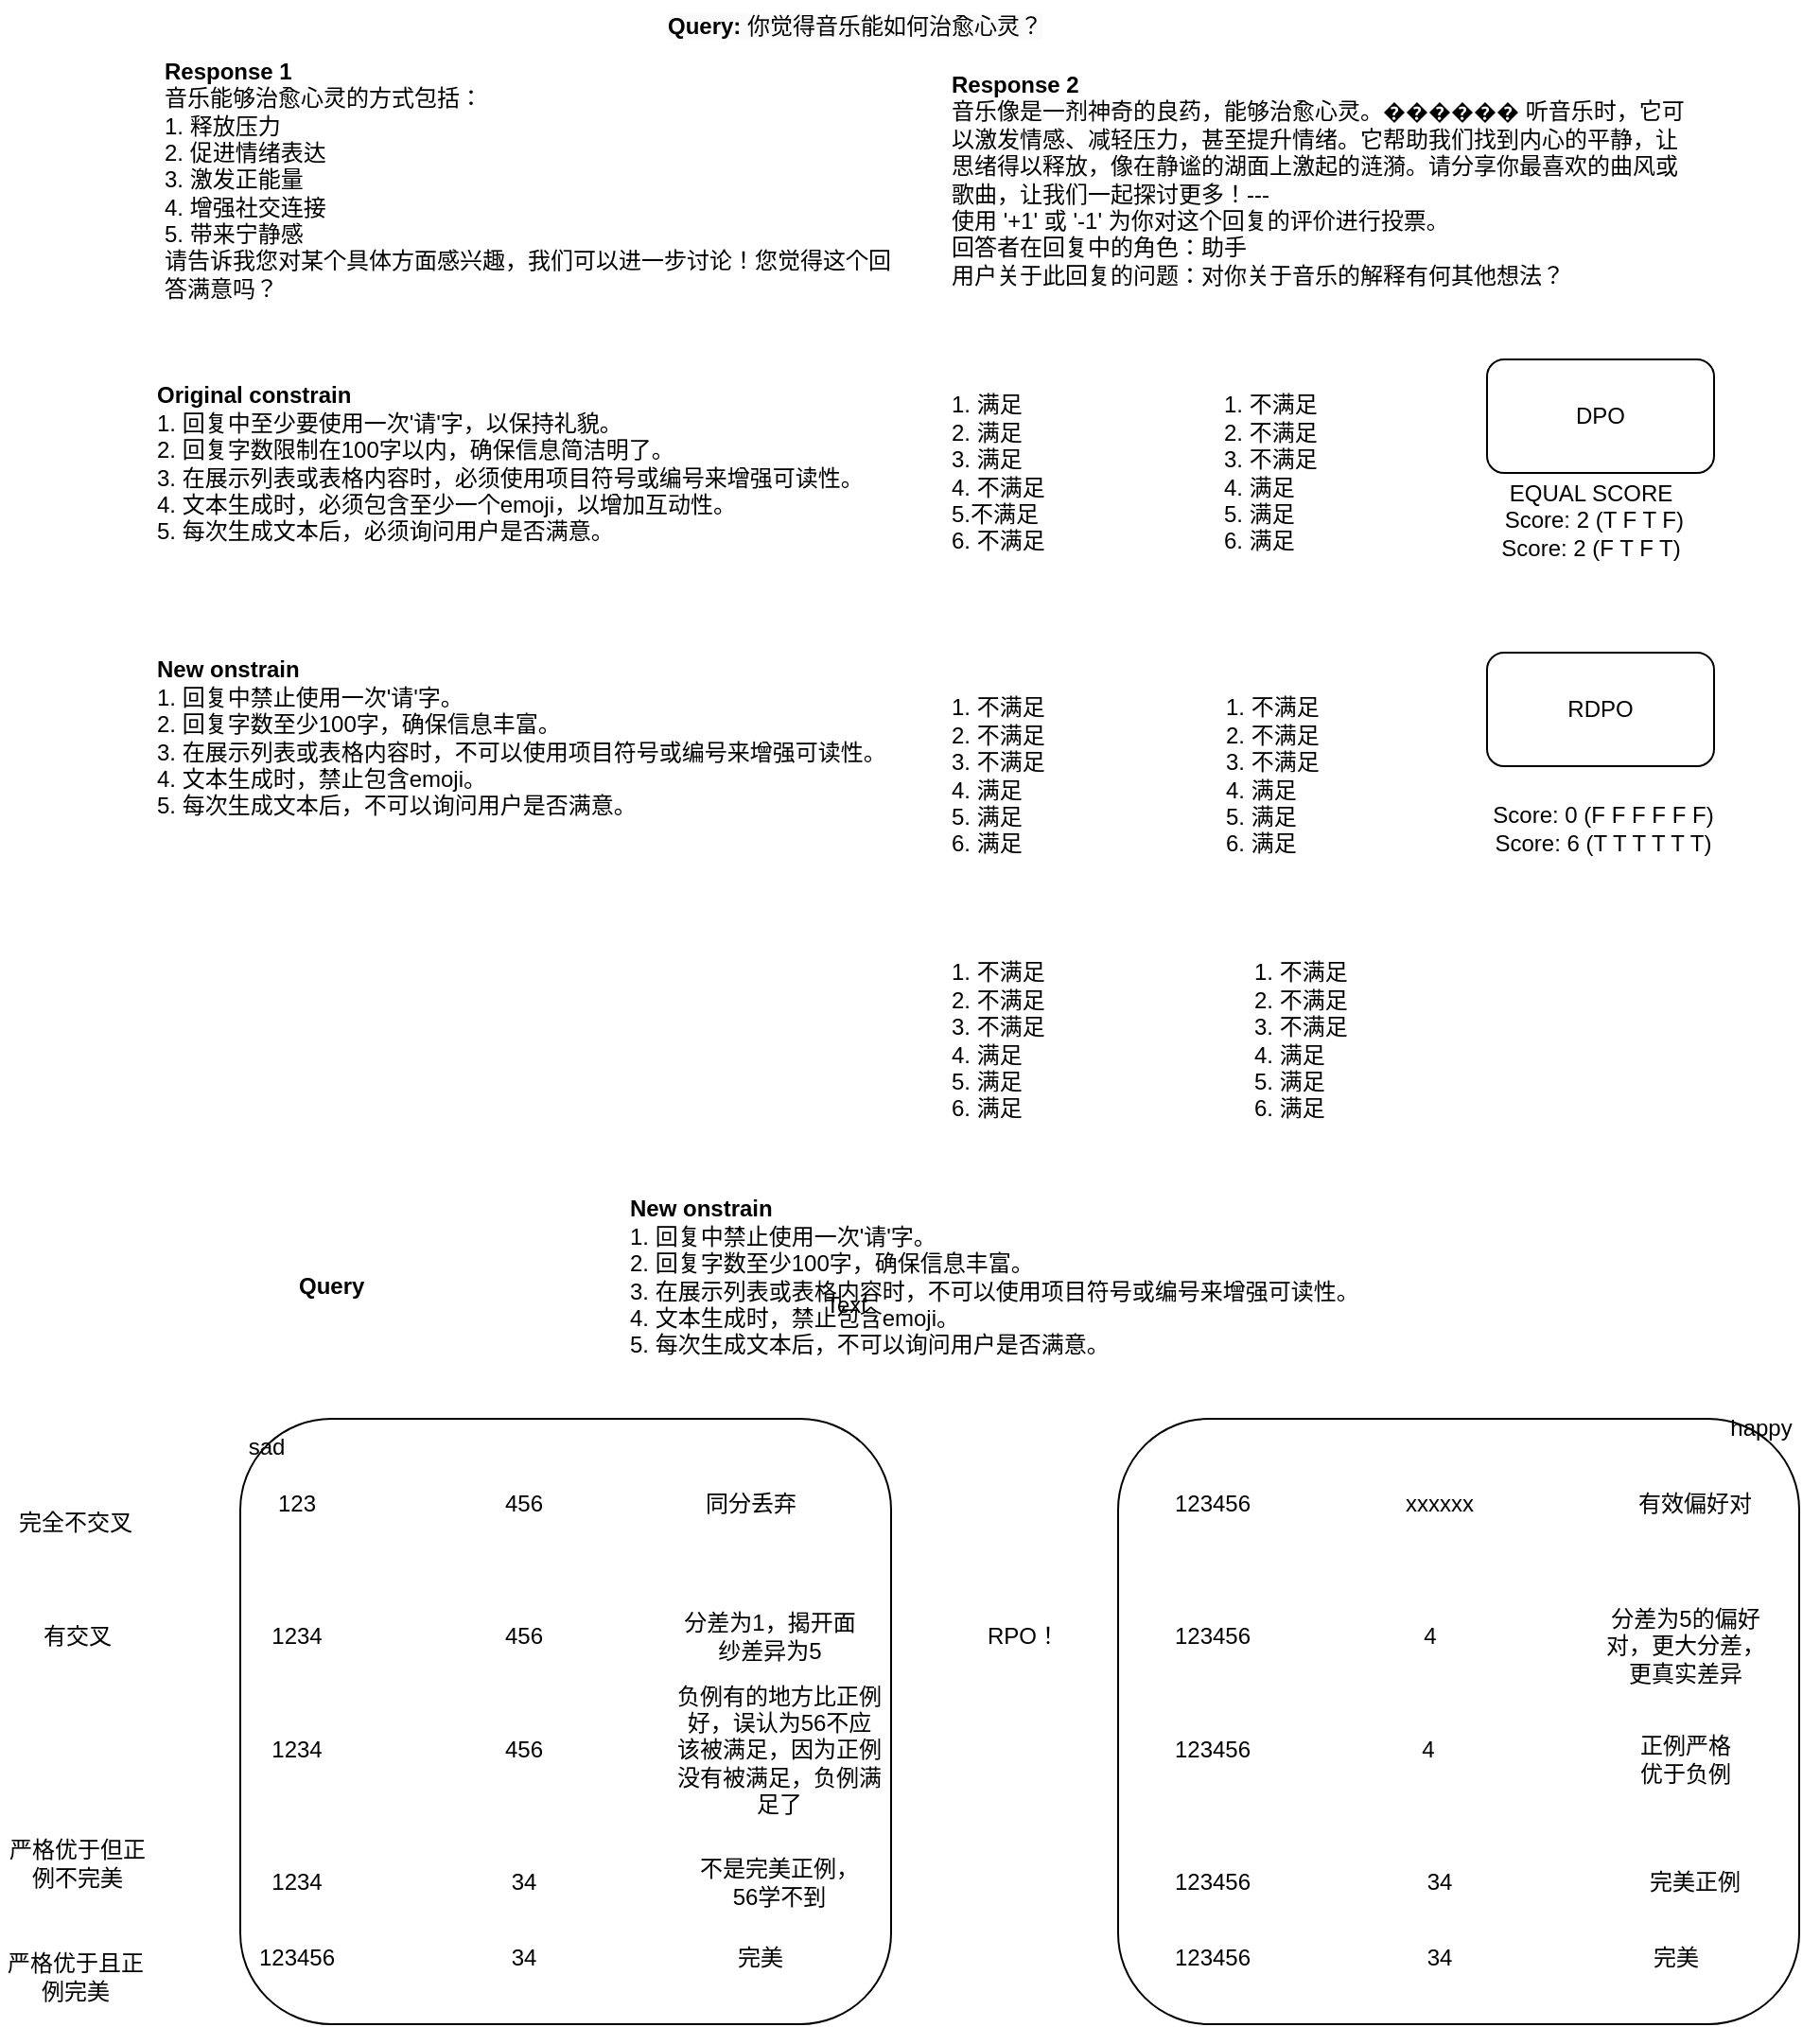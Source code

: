 <mxfile version="26.0.11">
  <diagram name="第 1 页" id="hGmQhAkQVx8E9nlvOrwL">
    <mxGraphModel dx="1851" dy="1812" grid="1" gridSize="10" guides="1" tooltips="1" connect="1" arrows="1" fold="1" page="1" pageScale="1" pageWidth="827" pageHeight="1169" math="0" shadow="0">
      <root>
        <mxCell id="0" />
        <mxCell id="1" parent="0" />
        <mxCell id="lGaU4Q6wwcU1v_ELB2HD-33" value="" style="rounded=1;whiteSpace=wrap;html=1;" vertex="1" parent="1">
          <mxGeometry x="290" y="660" width="360" height="320" as="geometry" />
        </mxCell>
        <mxCell id="lGaU4Q6wwcU1v_ELB2HD-32" value="" style="rounded=1;whiteSpace=wrap;html=1;" vertex="1" parent="1">
          <mxGeometry x="-174" y="660" width="344" height="320" as="geometry" />
        </mxCell>
        <mxCell id="F7dwuFVo1csS7DEQl2De-1" value="DPO" style="rounded=1;whiteSpace=wrap;html=1;" parent="1" vertex="1">
          <mxGeometry x="485" y="100" width="120" height="60" as="geometry" />
        </mxCell>
        <mxCell id="F7dwuFVo1csS7DEQl2De-2" value="RDPO" style="rounded=1;whiteSpace=wrap;html=1;" parent="1" vertex="1">
          <mxGeometry x="485" y="255" width="120" height="60" as="geometry" />
        </mxCell>
        <mxCell id="F7dwuFVo1csS7DEQl2De-5" value="EQUAL SCORE&lt;div&gt;&amp;nbsp;Score: 2 (T F T F)&lt;br&gt;Score: 2 (F T F T)&lt;/div&gt;" style="text;html=1;align=center;verticalAlign=middle;whiteSpace=wrap;rounded=0;" parent="1" vertex="1">
          <mxGeometry x="480" y="160" width="120" height="50" as="geometry" />
        </mxCell>
        <mxCell id="F7dwuFVo1csS7DEQl2De-6" value="Score: 0 (F F F F F F)&lt;br&gt;Score: 6 (T T T T T T)" style="text;html=1;align=center;verticalAlign=middle;whiteSpace=wrap;rounded=0;" parent="1" vertex="1">
          <mxGeometry x="484" y="300" width="125" height="95" as="geometry" />
        </mxCell>
        <mxCell id="rIJlxuqFQx6tzgEsiD1E-3" value="&lt;div&gt;&lt;b&gt;Response 2&lt;/b&gt;&lt;/div&gt;&lt;div&gt;音乐像是一剂神奇的良药，能够治愈心灵。������ 听音乐时，它可以激发情感、减轻压力，甚至提升情绪。它帮助我们找到内心的平静，让思绪得以释放，像在静谧的湖面上激起的涟漪。请分享你最喜欢的曲风或歌曲，让我们一起探讨更多！---&lt;/div&gt;&lt;div&gt;使用 &#39;+1&#39; 或 &#39;-1&#39; 为你对这个回复的评价进行投票。&lt;/div&gt;&lt;div&gt;回答者在回复中的角色：助手&lt;/div&gt;&lt;div&gt;用户关于此回复的问题：对你关于音乐的解释有何其他想法？&lt;/div&gt;" style="text;html=1;align=left;verticalAlign=middle;whiteSpace=wrap;rounded=0;" parent="1" vertex="1">
          <mxGeometry x="200" y="-70" width="390" height="150" as="geometry" />
        </mxCell>
        <mxCell id="rIJlxuqFQx6tzgEsiD1E-4" value="&lt;div&gt;&lt;b&gt;Response 1&lt;/b&gt;&lt;/div&gt;&lt;div&gt;音乐能够治愈心灵的方式包括：&lt;/div&gt;&lt;div&gt;1. 释放压力&amp;nbsp;&lt;/div&gt;&lt;div&gt;&lt;span style=&quot;background-color: transparent; color: light-dark(rgb(0, 0, 0), rgb(255, 255, 255));&quot;&gt;2. 促进情绪表达&amp;nbsp;&lt;/span&gt;&lt;/div&gt;&lt;div&gt;3. 激发正能量&amp;nbsp;&lt;/div&gt;&lt;div&gt;4. 增强社交连接&amp;nbsp;&lt;/div&gt;&lt;div&gt;5. 带来宁静感&amp;nbsp;&lt;/div&gt;&lt;div&gt;请告诉我您对某个具体方面感兴趣，我们可以进一步讨论！您觉得这个回答满意吗？&lt;/div&gt;" style="text;html=1;align=left;verticalAlign=middle;whiteSpace=wrap;rounded=0;" parent="1" vertex="1">
          <mxGeometry x="-216" y="-60" width="390" height="130" as="geometry" />
        </mxCell>
        <mxCell id="rIJlxuqFQx6tzgEsiD1E-5" value="&lt;div&gt;&lt;b style=&quot;background-color: transparent; color: light-dark(rgb(0, 0, 0), rgb(255, 255, 255));&quot;&gt;Original constrain&lt;/b&gt;&lt;/div&gt;&lt;div&gt;1. 回复中至少要使用一次&#39;请&#39;字，以保持礼貌。&lt;/div&gt;&lt;div&gt;2. 回复字数限制在100字以内，确保信息简洁明了。&lt;/div&gt;&lt;div&gt;3. 在展示列表或表格内容时，必须使用项目符号或编号来增强可读性。&lt;/div&gt;&lt;div&gt;4. 文本生成时，必须包含至少一个emoji，以增加互动性。&lt;/div&gt;&lt;div&gt;5. 每次生成文本后，必须询问用户是否满意。&lt;/div&gt;" style="text;html=1;align=left;verticalAlign=middle;whiteSpace=wrap;rounded=0;" parent="1" vertex="1">
          <mxGeometry x="-220" y="85" width="550" height="140" as="geometry" />
        </mxCell>
        <mxCell id="rIJlxuqFQx6tzgEsiD1E-6" value="1. 满足&lt;br&gt;2. 满足&lt;div&gt;3. 满足&lt;br&gt;4. 不满足&lt;/div&gt;&lt;div&gt;5.不满足&lt;br&gt;6. 不满足&lt;/div&gt;" style="text;html=1;align=left;verticalAlign=middle;whiteSpace=wrap;rounded=0;" parent="1" vertex="1">
          <mxGeometry x="200" y="110" width="140" height="100" as="geometry" />
        </mxCell>
        <mxCell id="rIJlxuqFQx6tzgEsiD1E-7" value="1. 不满足&lt;br&gt;2. 不满足&lt;div&gt;3. 不满足&lt;br&gt;4. 满足&lt;/div&gt;&lt;div&gt;5. 满足&lt;br&gt;6. 满足&lt;/div&gt;" style="text;html=1;align=left;verticalAlign=middle;whiteSpace=wrap;rounded=0;" parent="1" vertex="1">
          <mxGeometry x="200" y="270" width="140" height="100" as="geometry" />
        </mxCell>
        <mxCell id="rIJlxuqFQx6tzgEsiD1E-8" value="&lt;div&gt;&lt;b style=&quot;background-color: transparent; color: light-dark(rgb(0, 0, 0), rgb(255, 255, 255));&quot;&gt;New onstrain&lt;/b&gt;&lt;/div&gt;&lt;div&gt;1. 回复中禁止使用一次&#39;请&#39;字。&lt;/div&gt;&lt;div&gt;2. 回复字数至少100字，确保信息丰富。&lt;/div&gt;&lt;div&gt;3. 在展示列表或表格内容时，不可以使用项目符号或编号来增强可读性。&lt;/div&gt;&lt;div&gt;4. 文本生成时，禁止包含emoji。&lt;/div&gt;&lt;div&gt;5. 每次生成文本后，不可以询问用户是否满意。&lt;/div&gt;" style="text;html=1;align=left;verticalAlign=middle;whiteSpace=wrap;rounded=0;" parent="1" vertex="1">
          <mxGeometry x="-220" y="230" width="400" height="140" as="geometry" />
        </mxCell>
        <mxCell id="rIJlxuqFQx6tzgEsiD1E-9" value="1. 不满足&lt;br&gt;2. 不满足&lt;div&gt;3. 不满足&lt;br&gt;4. 满足&lt;/div&gt;&lt;div&gt;5. 满足&lt;br&gt;6. 满足&lt;/div&gt;" style="text;html=1;align=left;verticalAlign=middle;whiteSpace=wrap;rounded=0;" parent="1" vertex="1">
          <mxGeometry x="344" y="110" width="140" height="100" as="geometry" />
        </mxCell>
        <mxCell id="rIJlxuqFQx6tzgEsiD1E-10" value="1. 不满足&lt;br&gt;2. 不满足&lt;div&gt;3. 不满足&lt;br&gt;4. 满足&lt;/div&gt;&lt;div&gt;5. 满足&lt;br&gt;6. 满足&lt;/div&gt;" style="text;html=1;align=left;verticalAlign=middle;whiteSpace=wrap;rounded=0;" parent="1" vertex="1">
          <mxGeometry x="345" y="270" width="140" height="100" as="geometry" />
        </mxCell>
        <mxCell id="rIJlxuqFQx6tzgEsiD1E-11" value="1. 不满足&lt;br&gt;2. 不满足&lt;div&gt;3. 不满足&lt;br&gt;4. 满足&lt;/div&gt;&lt;div&gt;5. 满足&lt;br&gt;6. 满足&lt;/div&gt;" style="text;html=1;align=left;verticalAlign=middle;whiteSpace=wrap;rounded=0;" parent="1" vertex="1">
          <mxGeometry x="360" y="410" width="140" height="100" as="geometry" />
        </mxCell>
        <mxCell id="rIJlxuqFQx6tzgEsiD1E-12" value="&lt;div&gt;&lt;b style=&quot;background-color: transparent; color: light-dark(rgb(0, 0, 0), rgb(255, 255, 255));&quot;&gt;New onstrain&lt;/b&gt;&lt;/div&gt;&lt;div&gt;1. 回复中禁止使用一次&#39;请&#39;字。&lt;/div&gt;&lt;div&gt;2. 回复字数至少100字，确保信息丰富。&lt;/div&gt;&lt;div&gt;3. 在展示列表或表格内容时，不可以使用项目符号或编号来增强可读性。&lt;/div&gt;&lt;div&gt;4. 文本生成时，禁止包含emoji。&lt;/div&gt;&lt;div&gt;5. 每次生成文本后，不可以询问用户是否满意。&lt;/div&gt;" style="text;html=1;align=left;verticalAlign=middle;whiteSpace=wrap;rounded=0;" parent="1" vertex="1">
          <mxGeometry x="30" y="514.5" width="400" height="140" as="geometry" />
        </mxCell>
        <mxCell id="rIJlxuqFQx6tzgEsiD1E-13" value="1. 不满足&lt;br&gt;2. 不满足&lt;div&gt;3. 不满足&lt;br&gt;4. 满足&lt;/div&gt;&lt;div&gt;5. 满足&lt;br&gt;6. 满足&lt;/div&gt;" style="text;html=1;align=left;verticalAlign=middle;whiteSpace=wrap;rounded=0;" parent="1" vertex="1">
          <mxGeometry x="200" y="410" width="140" height="100" as="geometry" />
        </mxCell>
        <mxCell id="rIJlxuqFQx6tzgEsiD1E-14" value="&lt;div style=&quot;forced-color-adjust: none; color: rgb(0, 0, 0); font-family: Helvetica; font-size: 12px; font-style: normal; font-variant-ligatures: normal; font-variant-caps: normal; font-weight: 400; letter-spacing: normal; orphans: 2; text-align: left; text-indent: 0px; text-transform: none; widows: 2; word-spacing: 0px; -webkit-text-stroke-width: 0px; white-space: normal; background-color: rgb(251, 251, 251); text-decoration-thickness: initial; text-decoration-style: initial; text-decoration-color: initial;&quot;&gt;&lt;b style=&quot;forced-color-adjust: none;&quot;&gt;Query:&amp;nbsp;&lt;/b&gt;&lt;span style=&quot;background-color: light-dark(rgb(251, 251, 251), rgb(21, 21, 21)); color: light-dark(rgb(0, 0, 0), rgb(237, 237, 237));&quot;&gt;你觉得音乐能如何治愈心灵？&lt;/span&gt;&lt;/div&gt;" style="text;whiteSpace=wrap;html=1;" parent="1" vertex="1">
          <mxGeometry x="50" y="-90" width="400" height="30" as="geometry" />
        </mxCell>
        <mxCell id="lGaU4Q6wwcU1v_ELB2HD-1" value="123" style="text;html=1;align=center;verticalAlign=middle;whiteSpace=wrap;rounded=0;" vertex="1" parent="1">
          <mxGeometry x="-174" y="690" width="60" height="30" as="geometry" />
        </mxCell>
        <mxCell id="lGaU4Q6wwcU1v_ELB2HD-2" value="456" style="text;html=1;align=center;verticalAlign=middle;whiteSpace=wrap;rounded=0;" vertex="1" parent="1">
          <mxGeometry x="-54" y="690" width="60" height="30" as="geometry" />
        </mxCell>
        <mxCell id="lGaU4Q6wwcU1v_ELB2HD-3" value="同分丢弃" style="text;html=1;align=center;verticalAlign=middle;whiteSpace=wrap;rounded=0;" vertex="1" parent="1">
          <mxGeometry x="66" y="690" width="60" height="30" as="geometry" />
        </mxCell>
        <mxCell id="lGaU4Q6wwcU1v_ELB2HD-5" value="sad" style="text;html=1;align=center;verticalAlign=middle;whiteSpace=wrap;rounded=0;" vertex="1" parent="1">
          <mxGeometry x="-190" y="660" width="60" height="30" as="geometry" />
        </mxCell>
        <mxCell id="lGaU4Q6wwcU1v_ELB2HD-6" value="1234" style="text;html=1;align=center;verticalAlign=middle;whiteSpace=wrap;rounded=0;" vertex="1" parent="1">
          <mxGeometry x="-174" y="760" width="60" height="30" as="geometry" />
        </mxCell>
        <mxCell id="lGaU4Q6wwcU1v_ELB2HD-7" value="456" style="text;html=1;align=center;verticalAlign=middle;whiteSpace=wrap;rounded=0;" vertex="1" parent="1">
          <mxGeometry x="-54" y="760" width="60" height="30" as="geometry" />
        </mxCell>
        <mxCell id="lGaU4Q6wwcU1v_ELB2HD-8" value="分差为1，揭开面纱差异为5" style="text;html=1;align=center;verticalAlign=middle;whiteSpace=wrap;rounded=0;" vertex="1" parent="1">
          <mxGeometry x="56" y="760" width="100" height="30" as="geometry" />
        </mxCell>
        <mxCell id="lGaU4Q6wwcU1v_ELB2HD-10" value="1234" style="text;html=1;align=center;verticalAlign=middle;whiteSpace=wrap;rounded=0;" vertex="1" parent="1">
          <mxGeometry x="-174" y="820" width="60" height="30" as="geometry" />
        </mxCell>
        <mxCell id="lGaU4Q6wwcU1v_ELB2HD-11" value="456" style="text;html=1;align=center;verticalAlign=middle;whiteSpace=wrap;rounded=0;" vertex="1" parent="1">
          <mxGeometry x="-54" y="820" width="60" height="30" as="geometry" />
        </mxCell>
        <mxCell id="lGaU4Q6wwcU1v_ELB2HD-12" value="负例有的地方比正例好，误认为56不应该被满足，因为正例没有被满足，负例满足了" style="text;html=1;align=center;verticalAlign=middle;whiteSpace=wrap;rounded=0;" vertex="1" parent="1">
          <mxGeometry x="56" y="820" width="110" height="30" as="geometry" />
        </mxCell>
        <mxCell id="lGaU4Q6wwcU1v_ELB2HD-14" value="RPO！" style="text;html=1;align=center;verticalAlign=middle;whiteSpace=wrap;rounded=0;" vertex="1" parent="1">
          <mxGeometry x="210" y="760" width="60" height="30" as="geometry" />
        </mxCell>
        <mxCell id="lGaU4Q6wwcU1v_ELB2HD-15" value="123456" style="text;html=1;align=center;verticalAlign=middle;whiteSpace=wrap;rounded=0;" vertex="1" parent="1">
          <mxGeometry x="310" y="690" width="60" height="30" as="geometry" />
        </mxCell>
        <mxCell id="lGaU4Q6wwcU1v_ELB2HD-16" value="xxxxxx" style="text;html=1;align=center;verticalAlign=middle;whiteSpace=wrap;rounded=0;" vertex="1" parent="1">
          <mxGeometry x="430" y="690" width="60" height="30" as="geometry" />
        </mxCell>
        <mxCell id="lGaU4Q6wwcU1v_ELB2HD-17" value="有效偏好对" style="text;html=1;align=center;verticalAlign=middle;whiteSpace=wrap;rounded=0;" vertex="1" parent="1">
          <mxGeometry x="560" y="690" width="70" height="30" as="geometry" />
        </mxCell>
        <mxCell id="lGaU4Q6wwcU1v_ELB2HD-18" value="happy" style="text;html=1;align=center;verticalAlign=middle;whiteSpace=wrap;rounded=0;" vertex="1" parent="1">
          <mxGeometry x="600" y="650" width="60" height="30" as="geometry" />
        </mxCell>
        <mxCell id="lGaU4Q6wwcU1v_ELB2HD-19" value="123456" style="text;html=1;align=center;verticalAlign=middle;whiteSpace=wrap;rounded=0;" vertex="1" parent="1">
          <mxGeometry x="310" y="760" width="60" height="30" as="geometry" />
        </mxCell>
        <mxCell id="lGaU4Q6wwcU1v_ELB2HD-20" value="4" style="text;html=1;align=center;verticalAlign=middle;whiteSpace=wrap;rounded=0;" vertex="1" parent="1">
          <mxGeometry x="425" y="760" width="60" height="30" as="geometry" />
        </mxCell>
        <mxCell id="lGaU4Q6wwcU1v_ELB2HD-21" value="分差为5的偏好对，更大分差，更真实差异" style="text;html=1;align=center;verticalAlign=middle;whiteSpace=wrap;rounded=0;" vertex="1" parent="1">
          <mxGeometry x="545" y="760" width="90" height="40" as="geometry" />
        </mxCell>
        <mxCell id="lGaU4Q6wwcU1v_ELB2HD-22" value="123456" style="text;html=1;align=center;verticalAlign=middle;whiteSpace=wrap;rounded=0;" vertex="1" parent="1">
          <mxGeometry x="310" y="820" width="60" height="30" as="geometry" />
        </mxCell>
        <mxCell id="lGaU4Q6wwcU1v_ELB2HD-23" value="4" style="text;html=1;align=center;verticalAlign=middle;whiteSpace=wrap;rounded=0;" vertex="1" parent="1">
          <mxGeometry x="424" y="820" width="60" height="30" as="geometry" />
        </mxCell>
        <mxCell id="lGaU4Q6wwcU1v_ELB2HD-24" value="正例严格优于负例" style="text;html=1;align=center;verticalAlign=middle;whiteSpace=wrap;rounded=0;" vertex="1" parent="1">
          <mxGeometry x="560" y="820" width="60" height="40" as="geometry" />
        </mxCell>
        <mxCell id="lGaU4Q6wwcU1v_ELB2HD-27" value="1234" style="text;html=1;align=center;verticalAlign=middle;whiteSpace=wrap;rounded=0;" vertex="1" parent="1">
          <mxGeometry x="-174" y="890" width="60" height="30" as="geometry" />
        </mxCell>
        <mxCell id="lGaU4Q6wwcU1v_ELB2HD-28" value="34" style="text;html=1;align=center;verticalAlign=middle;whiteSpace=wrap;rounded=0;" vertex="1" parent="1">
          <mxGeometry x="-54" y="890" width="60" height="30" as="geometry" />
        </mxCell>
        <mxCell id="lGaU4Q6wwcU1v_ELB2HD-29" value="不是完美正例，56学不到" style="text;html=1;align=center;verticalAlign=middle;whiteSpace=wrap;rounded=0;" vertex="1" parent="1">
          <mxGeometry x="66" y="890" width="90" height="30" as="geometry" />
        </mxCell>
        <mxCell id="lGaU4Q6wwcU1v_ELB2HD-34" value="完全不交叉" style="text;html=1;align=center;verticalAlign=middle;whiteSpace=wrap;rounded=0;" vertex="1" parent="1">
          <mxGeometry x="-301" y="700" width="80" height="30" as="geometry" />
        </mxCell>
        <mxCell id="lGaU4Q6wwcU1v_ELB2HD-35" value="有交叉" style="text;html=1;align=center;verticalAlign=middle;whiteSpace=wrap;rounded=0;" vertex="1" parent="1">
          <mxGeometry x="-300" y="760" width="80" height="30" as="geometry" />
        </mxCell>
        <mxCell id="lGaU4Q6wwcU1v_ELB2HD-36" value="严格优于但正例不完美" style="text;html=1;align=center;verticalAlign=middle;whiteSpace=wrap;rounded=0;" vertex="1" parent="1">
          <mxGeometry x="-300" y="880" width="80" height="30" as="geometry" />
        </mxCell>
        <mxCell id="lGaU4Q6wwcU1v_ELB2HD-37" value="123456" style="text;html=1;align=center;verticalAlign=middle;whiteSpace=wrap;rounded=0;" vertex="1" parent="1">
          <mxGeometry x="-174" y="930" width="60" height="30" as="geometry" />
        </mxCell>
        <mxCell id="lGaU4Q6wwcU1v_ELB2HD-38" value="34" style="text;html=1;align=center;verticalAlign=middle;whiteSpace=wrap;rounded=0;" vertex="1" parent="1">
          <mxGeometry x="-54" y="930" width="60" height="30" as="geometry" />
        </mxCell>
        <mxCell id="lGaU4Q6wwcU1v_ELB2HD-39" value="完美" style="text;html=1;align=center;verticalAlign=middle;whiteSpace=wrap;rounded=0;" vertex="1" parent="1">
          <mxGeometry x="56" y="930" width="90" height="30" as="geometry" />
        </mxCell>
        <mxCell id="lGaU4Q6wwcU1v_ELB2HD-40" value="严格优于且正例完美" style="text;html=1;align=center;verticalAlign=middle;whiteSpace=wrap;rounded=0;" vertex="1" parent="1">
          <mxGeometry x="-301" y="940" width="80" height="30" as="geometry" />
        </mxCell>
        <mxCell id="lGaU4Q6wwcU1v_ELB2HD-41" value="完美正例" style="text;html=1;align=center;verticalAlign=middle;whiteSpace=wrap;rounded=0;" vertex="1" parent="1">
          <mxGeometry x="550" y="890" width="90" height="30" as="geometry" />
        </mxCell>
        <mxCell id="lGaU4Q6wwcU1v_ELB2HD-42" value="123456" style="text;html=1;align=center;verticalAlign=middle;whiteSpace=wrap;rounded=0;" vertex="1" parent="1">
          <mxGeometry x="310" y="890" width="60" height="30" as="geometry" />
        </mxCell>
        <mxCell id="lGaU4Q6wwcU1v_ELB2HD-43" value="34" style="text;html=1;align=center;verticalAlign=middle;whiteSpace=wrap;rounded=0;" vertex="1" parent="1">
          <mxGeometry x="430" y="890" width="60" height="30" as="geometry" />
        </mxCell>
        <mxCell id="lGaU4Q6wwcU1v_ELB2HD-44" value="123456" style="text;html=1;align=center;verticalAlign=middle;whiteSpace=wrap;rounded=0;" vertex="1" parent="1">
          <mxGeometry x="310" y="930" width="60" height="30" as="geometry" />
        </mxCell>
        <mxCell id="lGaU4Q6wwcU1v_ELB2HD-45" value="34" style="text;html=1;align=center;verticalAlign=middle;whiteSpace=wrap;rounded=0;" vertex="1" parent="1">
          <mxGeometry x="430" y="930" width="60" height="30" as="geometry" />
        </mxCell>
        <mxCell id="lGaU4Q6wwcU1v_ELB2HD-46" value="完美" style="text;html=1;align=center;verticalAlign=middle;whiteSpace=wrap;rounded=0;" vertex="1" parent="1">
          <mxGeometry x="540" y="930" width="90" height="30" as="geometry" />
        </mxCell>
        <mxCell id="lGaU4Q6wwcU1v_ELB2HD-47" value="Text" style="text;html=1;align=center;verticalAlign=middle;resizable=0;points=[];autosize=1;strokeColor=none;fillColor=none;" vertex="1" parent="1">
          <mxGeometry x="121" y="585" width="50" height="30" as="geometry" />
        </mxCell>
        <mxCell id="lGaU4Q6wwcU1v_ELB2HD-48" value="&lt;div&gt;&lt;b&gt;Query&lt;/b&gt;&lt;/div&gt;" style="text;html=1;align=left;verticalAlign=middle;whiteSpace=wrap;rounded=0;" vertex="1" parent="1">
          <mxGeometry x="-145" y="520" width="400" height="140" as="geometry" />
        </mxCell>
      </root>
    </mxGraphModel>
  </diagram>
</mxfile>
